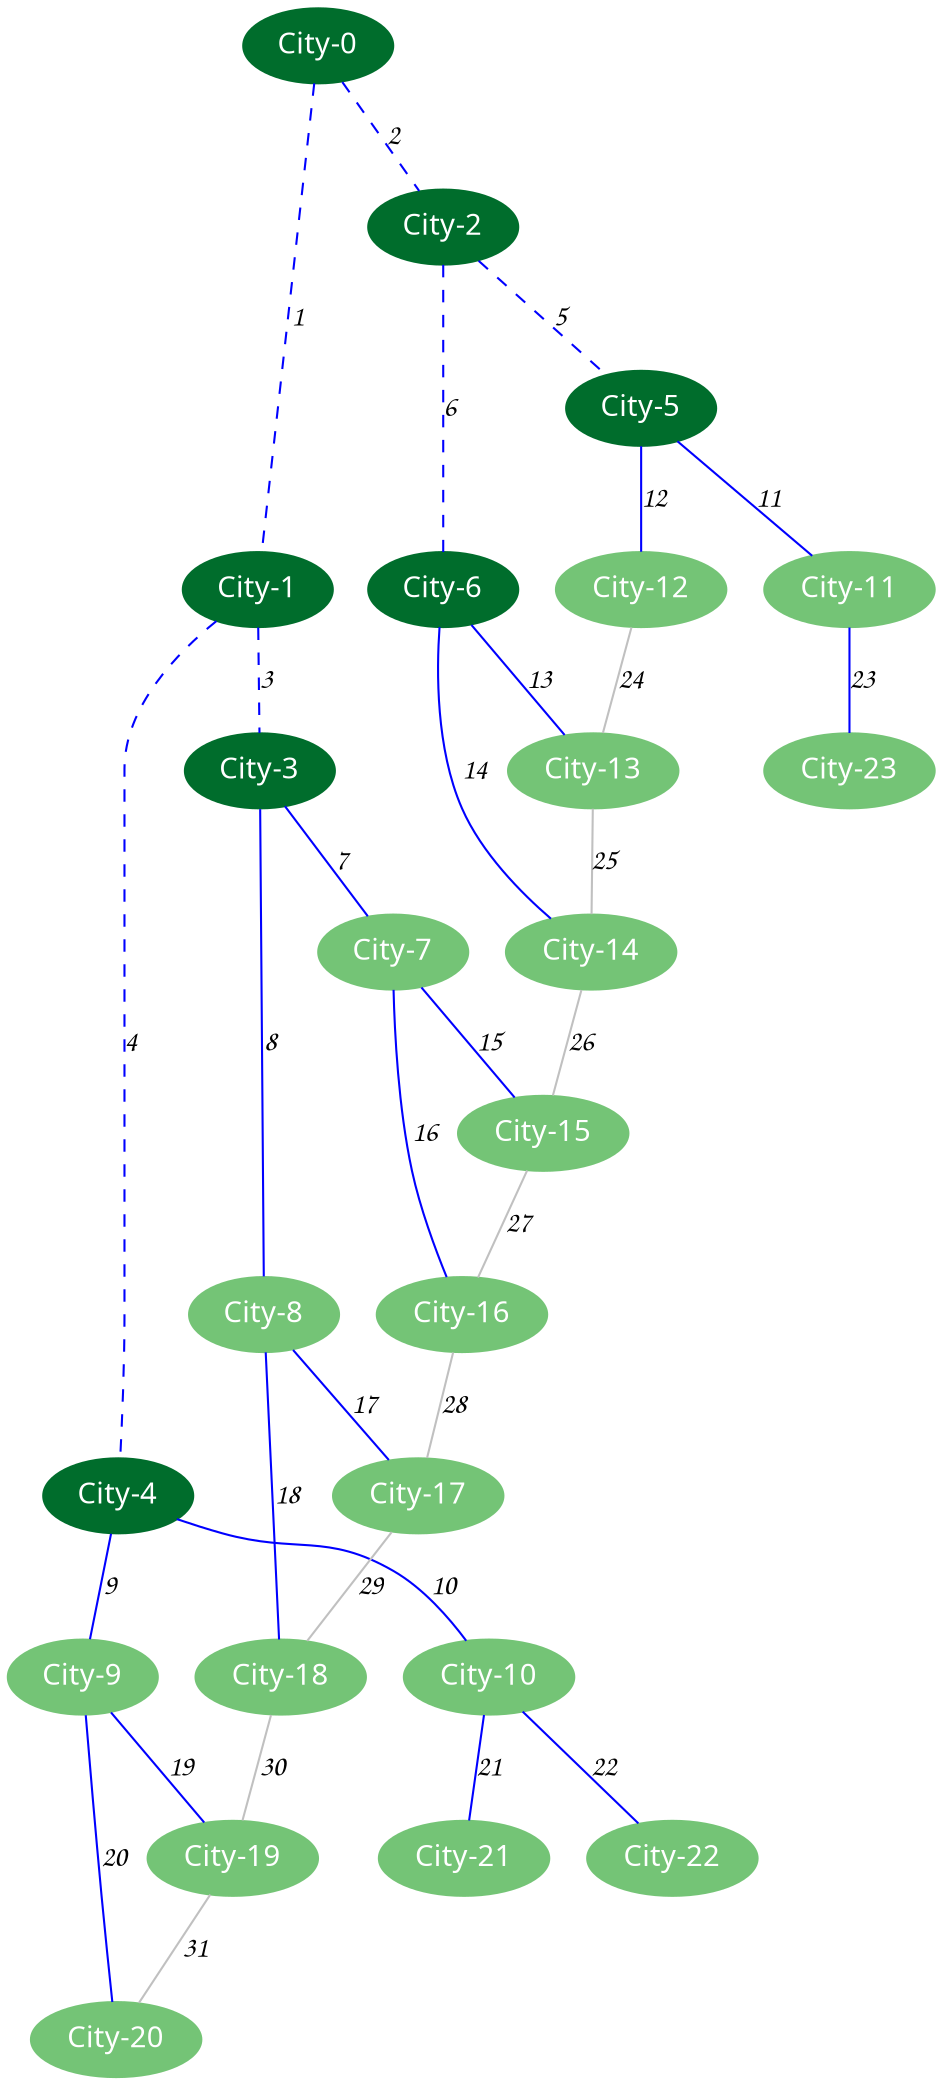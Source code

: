 strict graph G{    fontname="Papyrus"
    node [fontname="Papyrus",colorscheme=greens9]
    edge [fontname="Comic Sans MS"]
0 [label="City-0", style=filled, color=8,fontcolor=white]
1 [label="City-1", style=filled, color=8,fontcolor=white]
2 [label="City-2", style=filled, color=8,fontcolor=white]
3 [label="City-3", style=filled, color=8,fontcolor=white]
4 [label="City-4", style=filled, color=8,fontcolor=white]
5 [label="City-5", style=filled, color=8,fontcolor=white]
6 [label="City-6", style=filled, color=8,fontcolor=white]
7 [label="City-7", style=filled, color=5,fontcolor=white]
8 [label="City-8", style=filled, color=5,fontcolor=white]
9 [label="City-9", style=filled, color=5,fontcolor=white]
10 [label="City-10", style=filled, color=5,fontcolor=white]
11 [label="City-11", style=filled, color=5,fontcolor=white]
12 [label="City-12", style=filled, color=5,fontcolor=white]
13 [label="City-13", style=filled, color=5,fontcolor=white]
14 [label="City-14", style=filled, color=5,fontcolor=white]
15 [label="City-15", style=filled, color=5,fontcolor=white]
16 [label="City-16", style=filled, color=5,fontcolor=white]
17 [label="City-17", style=filled, color=5,fontcolor=white]
18 [label="City-18", style=filled, color=5,fontcolor=white]
19 [label="City-19", style=filled, color=5,fontcolor=white]
20 [label="City-20", style=filled, color=5,fontcolor=white]
21 [label="City-21", style=filled, color=5,fontcolor=white]
22 [label="City-22", style=filled, color=5,fontcolor=white]
23 [label="City-23", style=filled, color=5,fontcolor=white]
0 -- 1 [label=1, style=dashed, color=gray]
0 -- 2 [label=2, style=dashed, color=gray]
1 -- 3 [label=3, style=dashed, color=gray]
1 -- 4 [label=4, style=dashed, color=gray]
2 -- 5 [label=5, style=dashed, color=gray]
2 -- 6 [label=6, style=dashed, color=gray]
3 -- 7 [label=7, style=line, color=gray]
3 -- 8 [label=8, style=line, color=gray]
4 -- 9 [label=9, style=line, color=gray]
4 -- 10 [label=10, style=line, color=gray]
5 -- 11 [label=11, style=line, color=gray]
5 -- 12 [label=12, style=line, color=gray]
6 -- 13 [label=13, style=line, color=gray]
6 -- 14 [label=14, style=line, color=gray]
7 -- 15 [label=15, style=line, color=gray]
7 -- 16 [label=16, style=line, color=gray]
8 -- 17 [label=17, style=line, color=gray]
8 -- 18 [label=18, style=line, color=gray]
9 -- 19 [label=19, style=line, color=gray]
9 -- 20 [label=20, style=line, color=gray]
10 -- 21 [label=21, style=line, color=gray]
10 -- 22 [label=22, style=line, color=gray]
11 -- 23 [label=23, style=line, color=gray]
12 -- 13 [label=24, style=line, color=gray]
13 -- 14 [label=25, style=line, color=gray]
14 -- 15 [label=26, style=line, color=gray]
15 -- 16 [label=27, style=line, color=gray]
16 -- 17 [label=28, style=line, color=gray]
17 -- 18 [label=29, style=line, color=gray]
18 -- 19 [label=30, style=line, color=gray]
19 -- 20 [label=31, style=line, color=gray]
2 -- 6 [label=6, style=dashed, color=blue]
2 -- 5 [label=5, style=dashed, color=blue]
1 -- 4 [label=4, style=dashed, color=blue]
1 -- 3 [label=3, style=dashed, color=blue]
0 -- 2 [label=2, style=dashed, color=blue]
0 -- 1 [label=1, style=dashed, color=blue]
7 -- 3 [label=7, style=line, color=blue]
8 -- 3 [label=8, style=line, color=blue]
9 -- 4 [label=9, style=line, color=blue]
10 -- 4 [label=10, style=line, color=blue]
11 -- 5 [label=11, style=line, color=blue]
12 -- 5 [label=12, style=line, color=blue]
13 -- 6 [label=13, style=line, color=blue]
14 -- 6 [label=14, style=line, color=blue]
15 -- 7 [label=15, style=line, color=blue]
7 -- 3 [label=7, style=line, color=blue]
16 -- 7 [label=16, style=line, color=blue]
7 -- 3 [label=7, style=line, color=blue]
17 -- 8 [label=17, style=line, color=blue]
8 -- 3 [label=8, style=line, color=blue]
18 -- 8 [label=18, style=line, color=blue]
8 -- 3 [label=8, style=line, color=blue]
19 -- 9 [label=19, style=line, color=blue]
9 -- 4 [label=9, style=line, color=blue]
20 -- 9 [label=20, style=line, color=blue]
9 -- 4 [label=9, style=line, color=blue]
21 -- 10 [label=21, style=line, color=blue]
10 -- 4 [label=10, style=line, color=blue]
22 -- 10 [label=22, style=line, color=blue]
10 -- 4 [label=10, style=line, color=blue]
23 -- 11 [label=23, style=line, color=blue]
11 -- 5 [label=11, style=line, color=blue]
}